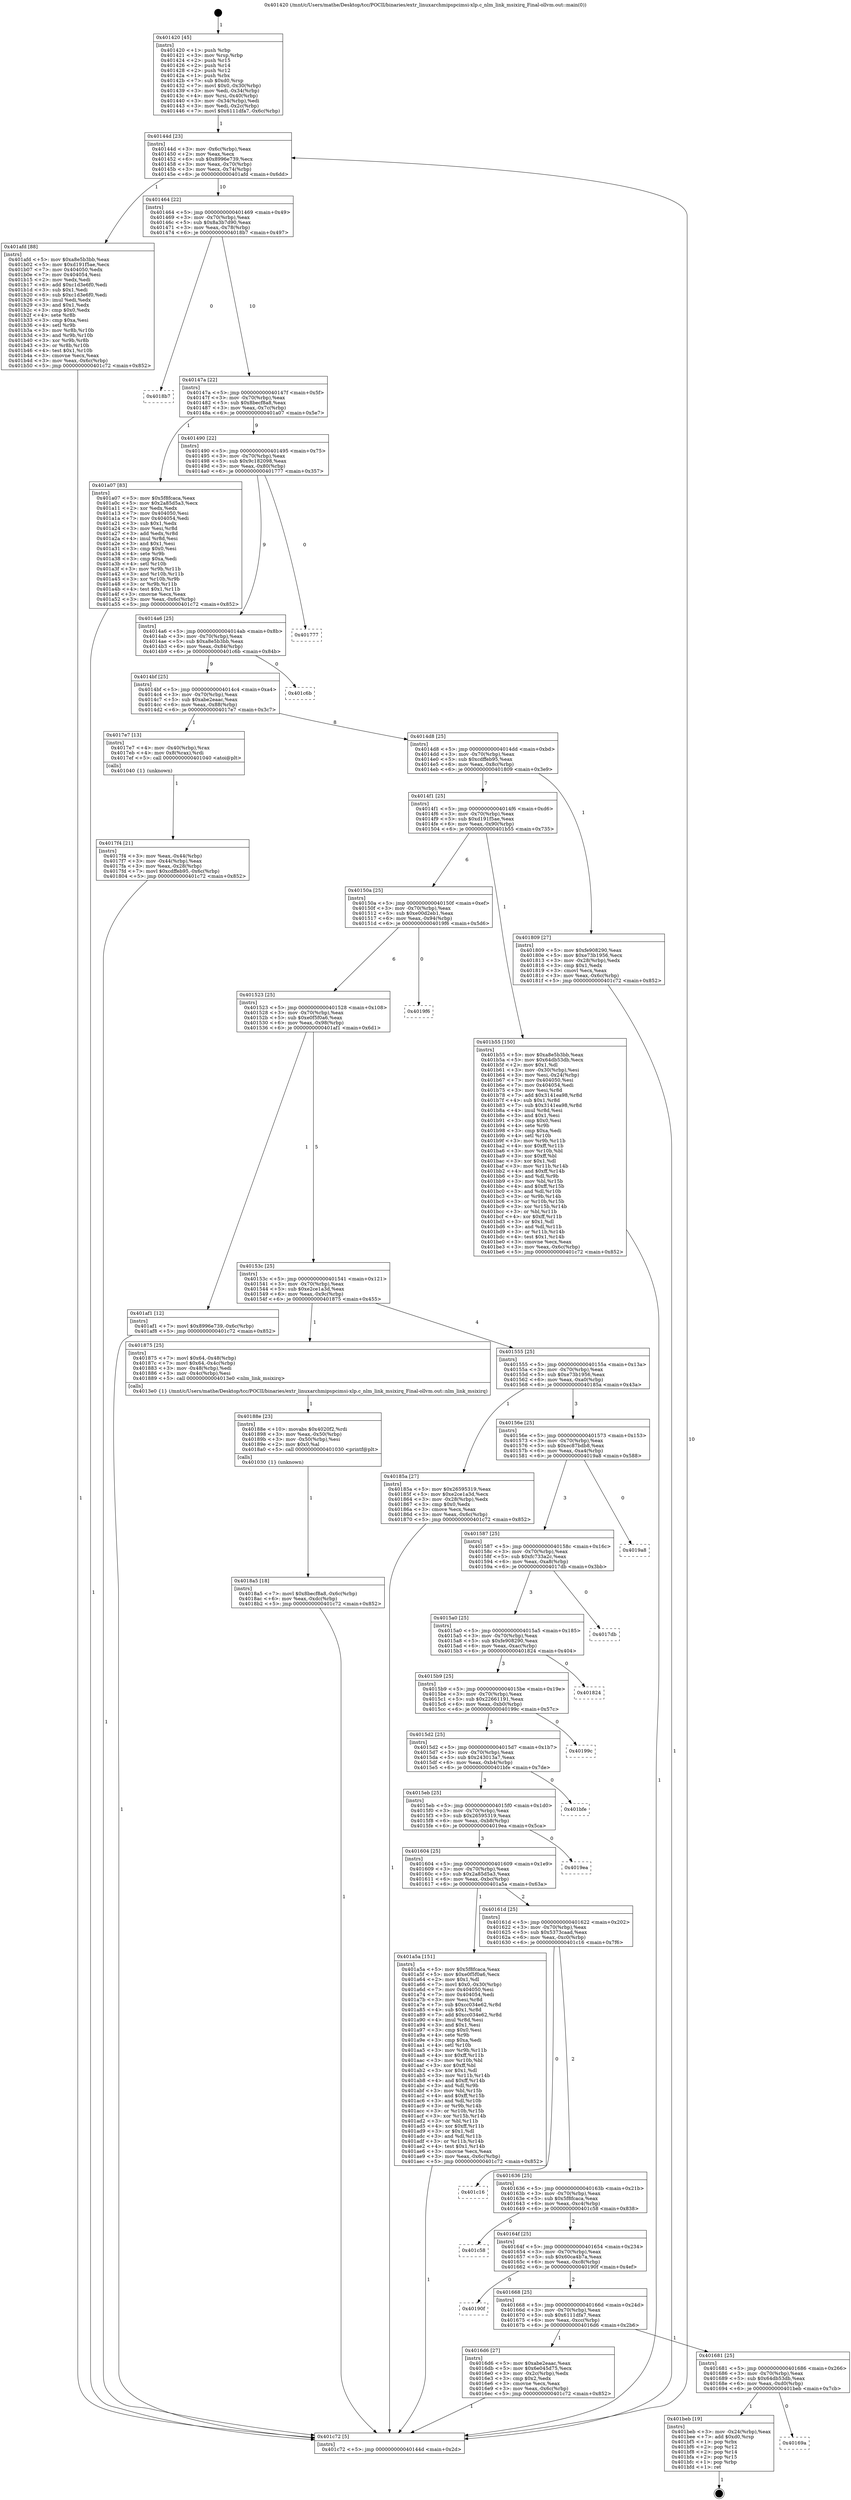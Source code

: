 digraph "0x401420" {
  label = "0x401420 (/mnt/c/Users/mathe/Desktop/tcc/POCII/binaries/extr_linuxarchmipspcimsi-xlp.c_nlm_link_msixirq_Final-ollvm.out::main(0))"
  labelloc = "t"
  node[shape=record]

  Entry [label="",width=0.3,height=0.3,shape=circle,fillcolor=black,style=filled]
  "0x40144d" [label="{
     0x40144d [23]\l
     | [instrs]\l
     &nbsp;&nbsp;0x40144d \<+3\>: mov -0x6c(%rbp),%eax\l
     &nbsp;&nbsp;0x401450 \<+2\>: mov %eax,%ecx\l
     &nbsp;&nbsp;0x401452 \<+6\>: sub $0x8996e739,%ecx\l
     &nbsp;&nbsp;0x401458 \<+3\>: mov %eax,-0x70(%rbp)\l
     &nbsp;&nbsp;0x40145b \<+3\>: mov %ecx,-0x74(%rbp)\l
     &nbsp;&nbsp;0x40145e \<+6\>: je 0000000000401afd \<main+0x6dd\>\l
  }"]
  "0x401afd" [label="{
     0x401afd [88]\l
     | [instrs]\l
     &nbsp;&nbsp;0x401afd \<+5\>: mov $0xa8e5b3bb,%eax\l
     &nbsp;&nbsp;0x401b02 \<+5\>: mov $0xd191f5ae,%ecx\l
     &nbsp;&nbsp;0x401b07 \<+7\>: mov 0x404050,%edx\l
     &nbsp;&nbsp;0x401b0e \<+7\>: mov 0x404054,%esi\l
     &nbsp;&nbsp;0x401b15 \<+2\>: mov %edx,%edi\l
     &nbsp;&nbsp;0x401b17 \<+6\>: add $0xc1d3e6f0,%edi\l
     &nbsp;&nbsp;0x401b1d \<+3\>: sub $0x1,%edi\l
     &nbsp;&nbsp;0x401b20 \<+6\>: sub $0xc1d3e6f0,%edi\l
     &nbsp;&nbsp;0x401b26 \<+3\>: imul %edi,%edx\l
     &nbsp;&nbsp;0x401b29 \<+3\>: and $0x1,%edx\l
     &nbsp;&nbsp;0x401b2c \<+3\>: cmp $0x0,%edx\l
     &nbsp;&nbsp;0x401b2f \<+4\>: sete %r8b\l
     &nbsp;&nbsp;0x401b33 \<+3\>: cmp $0xa,%esi\l
     &nbsp;&nbsp;0x401b36 \<+4\>: setl %r9b\l
     &nbsp;&nbsp;0x401b3a \<+3\>: mov %r8b,%r10b\l
     &nbsp;&nbsp;0x401b3d \<+3\>: and %r9b,%r10b\l
     &nbsp;&nbsp;0x401b40 \<+3\>: xor %r9b,%r8b\l
     &nbsp;&nbsp;0x401b43 \<+3\>: or %r8b,%r10b\l
     &nbsp;&nbsp;0x401b46 \<+4\>: test $0x1,%r10b\l
     &nbsp;&nbsp;0x401b4a \<+3\>: cmovne %ecx,%eax\l
     &nbsp;&nbsp;0x401b4d \<+3\>: mov %eax,-0x6c(%rbp)\l
     &nbsp;&nbsp;0x401b50 \<+5\>: jmp 0000000000401c72 \<main+0x852\>\l
  }"]
  "0x401464" [label="{
     0x401464 [22]\l
     | [instrs]\l
     &nbsp;&nbsp;0x401464 \<+5\>: jmp 0000000000401469 \<main+0x49\>\l
     &nbsp;&nbsp;0x401469 \<+3\>: mov -0x70(%rbp),%eax\l
     &nbsp;&nbsp;0x40146c \<+5\>: sub $0x8a3b7d90,%eax\l
     &nbsp;&nbsp;0x401471 \<+3\>: mov %eax,-0x78(%rbp)\l
     &nbsp;&nbsp;0x401474 \<+6\>: je 00000000004018b7 \<main+0x497\>\l
  }"]
  Exit [label="",width=0.3,height=0.3,shape=circle,fillcolor=black,style=filled,peripheries=2]
  "0x4018b7" [label="{
     0x4018b7\l
  }", style=dashed]
  "0x40147a" [label="{
     0x40147a [22]\l
     | [instrs]\l
     &nbsp;&nbsp;0x40147a \<+5\>: jmp 000000000040147f \<main+0x5f\>\l
     &nbsp;&nbsp;0x40147f \<+3\>: mov -0x70(%rbp),%eax\l
     &nbsp;&nbsp;0x401482 \<+5\>: sub $0x8becf8a8,%eax\l
     &nbsp;&nbsp;0x401487 \<+3\>: mov %eax,-0x7c(%rbp)\l
     &nbsp;&nbsp;0x40148a \<+6\>: je 0000000000401a07 \<main+0x5e7\>\l
  }"]
  "0x40169a" [label="{
     0x40169a\l
  }", style=dashed]
  "0x401a07" [label="{
     0x401a07 [83]\l
     | [instrs]\l
     &nbsp;&nbsp;0x401a07 \<+5\>: mov $0x5f8fcaca,%eax\l
     &nbsp;&nbsp;0x401a0c \<+5\>: mov $0x2a85d5a3,%ecx\l
     &nbsp;&nbsp;0x401a11 \<+2\>: xor %edx,%edx\l
     &nbsp;&nbsp;0x401a13 \<+7\>: mov 0x404050,%esi\l
     &nbsp;&nbsp;0x401a1a \<+7\>: mov 0x404054,%edi\l
     &nbsp;&nbsp;0x401a21 \<+3\>: sub $0x1,%edx\l
     &nbsp;&nbsp;0x401a24 \<+3\>: mov %esi,%r8d\l
     &nbsp;&nbsp;0x401a27 \<+3\>: add %edx,%r8d\l
     &nbsp;&nbsp;0x401a2a \<+4\>: imul %r8d,%esi\l
     &nbsp;&nbsp;0x401a2e \<+3\>: and $0x1,%esi\l
     &nbsp;&nbsp;0x401a31 \<+3\>: cmp $0x0,%esi\l
     &nbsp;&nbsp;0x401a34 \<+4\>: sete %r9b\l
     &nbsp;&nbsp;0x401a38 \<+3\>: cmp $0xa,%edi\l
     &nbsp;&nbsp;0x401a3b \<+4\>: setl %r10b\l
     &nbsp;&nbsp;0x401a3f \<+3\>: mov %r9b,%r11b\l
     &nbsp;&nbsp;0x401a42 \<+3\>: and %r10b,%r11b\l
     &nbsp;&nbsp;0x401a45 \<+3\>: xor %r10b,%r9b\l
     &nbsp;&nbsp;0x401a48 \<+3\>: or %r9b,%r11b\l
     &nbsp;&nbsp;0x401a4b \<+4\>: test $0x1,%r11b\l
     &nbsp;&nbsp;0x401a4f \<+3\>: cmovne %ecx,%eax\l
     &nbsp;&nbsp;0x401a52 \<+3\>: mov %eax,-0x6c(%rbp)\l
     &nbsp;&nbsp;0x401a55 \<+5\>: jmp 0000000000401c72 \<main+0x852\>\l
  }"]
  "0x401490" [label="{
     0x401490 [22]\l
     | [instrs]\l
     &nbsp;&nbsp;0x401490 \<+5\>: jmp 0000000000401495 \<main+0x75\>\l
     &nbsp;&nbsp;0x401495 \<+3\>: mov -0x70(%rbp),%eax\l
     &nbsp;&nbsp;0x401498 \<+5\>: sub $0x9c182098,%eax\l
     &nbsp;&nbsp;0x40149d \<+3\>: mov %eax,-0x80(%rbp)\l
     &nbsp;&nbsp;0x4014a0 \<+6\>: je 0000000000401777 \<main+0x357\>\l
  }"]
  "0x401beb" [label="{
     0x401beb [19]\l
     | [instrs]\l
     &nbsp;&nbsp;0x401beb \<+3\>: mov -0x24(%rbp),%eax\l
     &nbsp;&nbsp;0x401bee \<+7\>: add $0xd0,%rsp\l
     &nbsp;&nbsp;0x401bf5 \<+1\>: pop %rbx\l
     &nbsp;&nbsp;0x401bf6 \<+2\>: pop %r12\l
     &nbsp;&nbsp;0x401bf8 \<+2\>: pop %r14\l
     &nbsp;&nbsp;0x401bfa \<+2\>: pop %r15\l
     &nbsp;&nbsp;0x401bfc \<+1\>: pop %rbp\l
     &nbsp;&nbsp;0x401bfd \<+1\>: ret\l
  }"]
  "0x401777" [label="{
     0x401777\l
  }", style=dashed]
  "0x4014a6" [label="{
     0x4014a6 [25]\l
     | [instrs]\l
     &nbsp;&nbsp;0x4014a6 \<+5\>: jmp 00000000004014ab \<main+0x8b\>\l
     &nbsp;&nbsp;0x4014ab \<+3\>: mov -0x70(%rbp),%eax\l
     &nbsp;&nbsp;0x4014ae \<+5\>: sub $0xa8e5b3bb,%eax\l
     &nbsp;&nbsp;0x4014b3 \<+6\>: mov %eax,-0x84(%rbp)\l
     &nbsp;&nbsp;0x4014b9 \<+6\>: je 0000000000401c6b \<main+0x84b\>\l
  }"]
  "0x4018a5" [label="{
     0x4018a5 [18]\l
     | [instrs]\l
     &nbsp;&nbsp;0x4018a5 \<+7\>: movl $0x8becf8a8,-0x6c(%rbp)\l
     &nbsp;&nbsp;0x4018ac \<+6\>: mov %eax,-0xdc(%rbp)\l
     &nbsp;&nbsp;0x4018b2 \<+5\>: jmp 0000000000401c72 \<main+0x852\>\l
  }"]
  "0x401c6b" [label="{
     0x401c6b\l
  }", style=dashed]
  "0x4014bf" [label="{
     0x4014bf [25]\l
     | [instrs]\l
     &nbsp;&nbsp;0x4014bf \<+5\>: jmp 00000000004014c4 \<main+0xa4\>\l
     &nbsp;&nbsp;0x4014c4 \<+3\>: mov -0x70(%rbp),%eax\l
     &nbsp;&nbsp;0x4014c7 \<+5\>: sub $0xabe2eaac,%eax\l
     &nbsp;&nbsp;0x4014cc \<+6\>: mov %eax,-0x88(%rbp)\l
     &nbsp;&nbsp;0x4014d2 \<+6\>: je 00000000004017e7 \<main+0x3c7\>\l
  }"]
  "0x40188e" [label="{
     0x40188e [23]\l
     | [instrs]\l
     &nbsp;&nbsp;0x40188e \<+10\>: movabs $0x4020f2,%rdi\l
     &nbsp;&nbsp;0x401898 \<+3\>: mov %eax,-0x50(%rbp)\l
     &nbsp;&nbsp;0x40189b \<+3\>: mov -0x50(%rbp),%esi\l
     &nbsp;&nbsp;0x40189e \<+2\>: mov $0x0,%al\l
     &nbsp;&nbsp;0x4018a0 \<+5\>: call 0000000000401030 \<printf@plt\>\l
     | [calls]\l
     &nbsp;&nbsp;0x401030 \{1\} (unknown)\l
  }"]
  "0x4017e7" [label="{
     0x4017e7 [13]\l
     | [instrs]\l
     &nbsp;&nbsp;0x4017e7 \<+4\>: mov -0x40(%rbp),%rax\l
     &nbsp;&nbsp;0x4017eb \<+4\>: mov 0x8(%rax),%rdi\l
     &nbsp;&nbsp;0x4017ef \<+5\>: call 0000000000401040 \<atoi@plt\>\l
     | [calls]\l
     &nbsp;&nbsp;0x401040 \{1\} (unknown)\l
  }"]
  "0x4014d8" [label="{
     0x4014d8 [25]\l
     | [instrs]\l
     &nbsp;&nbsp;0x4014d8 \<+5\>: jmp 00000000004014dd \<main+0xbd\>\l
     &nbsp;&nbsp;0x4014dd \<+3\>: mov -0x70(%rbp),%eax\l
     &nbsp;&nbsp;0x4014e0 \<+5\>: sub $0xcdffeb95,%eax\l
     &nbsp;&nbsp;0x4014e5 \<+6\>: mov %eax,-0x8c(%rbp)\l
     &nbsp;&nbsp;0x4014eb \<+6\>: je 0000000000401809 \<main+0x3e9\>\l
  }"]
  "0x4017f4" [label="{
     0x4017f4 [21]\l
     | [instrs]\l
     &nbsp;&nbsp;0x4017f4 \<+3\>: mov %eax,-0x44(%rbp)\l
     &nbsp;&nbsp;0x4017f7 \<+3\>: mov -0x44(%rbp),%eax\l
     &nbsp;&nbsp;0x4017fa \<+3\>: mov %eax,-0x28(%rbp)\l
     &nbsp;&nbsp;0x4017fd \<+7\>: movl $0xcdffeb95,-0x6c(%rbp)\l
     &nbsp;&nbsp;0x401804 \<+5\>: jmp 0000000000401c72 \<main+0x852\>\l
  }"]
  "0x401809" [label="{
     0x401809 [27]\l
     | [instrs]\l
     &nbsp;&nbsp;0x401809 \<+5\>: mov $0xfe908290,%eax\l
     &nbsp;&nbsp;0x40180e \<+5\>: mov $0xe73b1956,%ecx\l
     &nbsp;&nbsp;0x401813 \<+3\>: mov -0x28(%rbp),%edx\l
     &nbsp;&nbsp;0x401816 \<+3\>: cmp $0x1,%edx\l
     &nbsp;&nbsp;0x401819 \<+3\>: cmovl %ecx,%eax\l
     &nbsp;&nbsp;0x40181c \<+3\>: mov %eax,-0x6c(%rbp)\l
     &nbsp;&nbsp;0x40181f \<+5\>: jmp 0000000000401c72 \<main+0x852\>\l
  }"]
  "0x4014f1" [label="{
     0x4014f1 [25]\l
     | [instrs]\l
     &nbsp;&nbsp;0x4014f1 \<+5\>: jmp 00000000004014f6 \<main+0xd6\>\l
     &nbsp;&nbsp;0x4014f6 \<+3\>: mov -0x70(%rbp),%eax\l
     &nbsp;&nbsp;0x4014f9 \<+5\>: sub $0xd191f5ae,%eax\l
     &nbsp;&nbsp;0x4014fe \<+6\>: mov %eax,-0x90(%rbp)\l
     &nbsp;&nbsp;0x401504 \<+6\>: je 0000000000401b55 \<main+0x735\>\l
  }"]
  "0x401420" [label="{
     0x401420 [45]\l
     | [instrs]\l
     &nbsp;&nbsp;0x401420 \<+1\>: push %rbp\l
     &nbsp;&nbsp;0x401421 \<+3\>: mov %rsp,%rbp\l
     &nbsp;&nbsp;0x401424 \<+2\>: push %r15\l
     &nbsp;&nbsp;0x401426 \<+2\>: push %r14\l
     &nbsp;&nbsp;0x401428 \<+2\>: push %r12\l
     &nbsp;&nbsp;0x40142a \<+1\>: push %rbx\l
     &nbsp;&nbsp;0x40142b \<+7\>: sub $0xd0,%rsp\l
     &nbsp;&nbsp;0x401432 \<+7\>: movl $0x0,-0x30(%rbp)\l
     &nbsp;&nbsp;0x401439 \<+3\>: mov %edi,-0x34(%rbp)\l
     &nbsp;&nbsp;0x40143c \<+4\>: mov %rsi,-0x40(%rbp)\l
     &nbsp;&nbsp;0x401440 \<+3\>: mov -0x34(%rbp),%edi\l
     &nbsp;&nbsp;0x401443 \<+3\>: mov %edi,-0x2c(%rbp)\l
     &nbsp;&nbsp;0x401446 \<+7\>: movl $0x6111dfa7,-0x6c(%rbp)\l
  }"]
  "0x401b55" [label="{
     0x401b55 [150]\l
     | [instrs]\l
     &nbsp;&nbsp;0x401b55 \<+5\>: mov $0xa8e5b3bb,%eax\l
     &nbsp;&nbsp;0x401b5a \<+5\>: mov $0x64db53db,%ecx\l
     &nbsp;&nbsp;0x401b5f \<+2\>: mov $0x1,%dl\l
     &nbsp;&nbsp;0x401b61 \<+3\>: mov -0x30(%rbp),%esi\l
     &nbsp;&nbsp;0x401b64 \<+3\>: mov %esi,-0x24(%rbp)\l
     &nbsp;&nbsp;0x401b67 \<+7\>: mov 0x404050,%esi\l
     &nbsp;&nbsp;0x401b6e \<+7\>: mov 0x404054,%edi\l
     &nbsp;&nbsp;0x401b75 \<+3\>: mov %esi,%r8d\l
     &nbsp;&nbsp;0x401b78 \<+7\>: add $0x3141ea98,%r8d\l
     &nbsp;&nbsp;0x401b7f \<+4\>: sub $0x1,%r8d\l
     &nbsp;&nbsp;0x401b83 \<+7\>: sub $0x3141ea98,%r8d\l
     &nbsp;&nbsp;0x401b8a \<+4\>: imul %r8d,%esi\l
     &nbsp;&nbsp;0x401b8e \<+3\>: and $0x1,%esi\l
     &nbsp;&nbsp;0x401b91 \<+3\>: cmp $0x0,%esi\l
     &nbsp;&nbsp;0x401b94 \<+4\>: sete %r9b\l
     &nbsp;&nbsp;0x401b98 \<+3\>: cmp $0xa,%edi\l
     &nbsp;&nbsp;0x401b9b \<+4\>: setl %r10b\l
     &nbsp;&nbsp;0x401b9f \<+3\>: mov %r9b,%r11b\l
     &nbsp;&nbsp;0x401ba2 \<+4\>: xor $0xff,%r11b\l
     &nbsp;&nbsp;0x401ba6 \<+3\>: mov %r10b,%bl\l
     &nbsp;&nbsp;0x401ba9 \<+3\>: xor $0xff,%bl\l
     &nbsp;&nbsp;0x401bac \<+3\>: xor $0x1,%dl\l
     &nbsp;&nbsp;0x401baf \<+3\>: mov %r11b,%r14b\l
     &nbsp;&nbsp;0x401bb2 \<+4\>: and $0xff,%r14b\l
     &nbsp;&nbsp;0x401bb6 \<+3\>: and %dl,%r9b\l
     &nbsp;&nbsp;0x401bb9 \<+3\>: mov %bl,%r15b\l
     &nbsp;&nbsp;0x401bbc \<+4\>: and $0xff,%r15b\l
     &nbsp;&nbsp;0x401bc0 \<+3\>: and %dl,%r10b\l
     &nbsp;&nbsp;0x401bc3 \<+3\>: or %r9b,%r14b\l
     &nbsp;&nbsp;0x401bc6 \<+3\>: or %r10b,%r15b\l
     &nbsp;&nbsp;0x401bc9 \<+3\>: xor %r15b,%r14b\l
     &nbsp;&nbsp;0x401bcc \<+3\>: or %bl,%r11b\l
     &nbsp;&nbsp;0x401bcf \<+4\>: xor $0xff,%r11b\l
     &nbsp;&nbsp;0x401bd3 \<+3\>: or $0x1,%dl\l
     &nbsp;&nbsp;0x401bd6 \<+3\>: and %dl,%r11b\l
     &nbsp;&nbsp;0x401bd9 \<+3\>: or %r11b,%r14b\l
     &nbsp;&nbsp;0x401bdc \<+4\>: test $0x1,%r14b\l
     &nbsp;&nbsp;0x401be0 \<+3\>: cmovne %ecx,%eax\l
     &nbsp;&nbsp;0x401be3 \<+3\>: mov %eax,-0x6c(%rbp)\l
     &nbsp;&nbsp;0x401be6 \<+5\>: jmp 0000000000401c72 \<main+0x852\>\l
  }"]
  "0x40150a" [label="{
     0x40150a [25]\l
     | [instrs]\l
     &nbsp;&nbsp;0x40150a \<+5\>: jmp 000000000040150f \<main+0xef\>\l
     &nbsp;&nbsp;0x40150f \<+3\>: mov -0x70(%rbp),%eax\l
     &nbsp;&nbsp;0x401512 \<+5\>: sub $0xe00d2eb1,%eax\l
     &nbsp;&nbsp;0x401517 \<+6\>: mov %eax,-0x94(%rbp)\l
     &nbsp;&nbsp;0x40151d \<+6\>: je 00000000004019f6 \<main+0x5d6\>\l
  }"]
  "0x401c72" [label="{
     0x401c72 [5]\l
     | [instrs]\l
     &nbsp;&nbsp;0x401c72 \<+5\>: jmp 000000000040144d \<main+0x2d\>\l
  }"]
  "0x4019f6" [label="{
     0x4019f6\l
  }", style=dashed]
  "0x401523" [label="{
     0x401523 [25]\l
     | [instrs]\l
     &nbsp;&nbsp;0x401523 \<+5\>: jmp 0000000000401528 \<main+0x108\>\l
     &nbsp;&nbsp;0x401528 \<+3\>: mov -0x70(%rbp),%eax\l
     &nbsp;&nbsp;0x40152b \<+5\>: sub $0xe0f5f0a6,%eax\l
     &nbsp;&nbsp;0x401530 \<+6\>: mov %eax,-0x98(%rbp)\l
     &nbsp;&nbsp;0x401536 \<+6\>: je 0000000000401af1 \<main+0x6d1\>\l
  }"]
  "0x401681" [label="{
     0x401681 [25]\l
     | [instrs]\l
     &nbsp;&nbsp;0x401681 \<+5\>: jmp 0000000000401686 \<main+0x266\>\l
     &nbsp;&nbsp;0x401686 \<+3\>: mov -0x70(%rbp),%eax\l
     &nbsp;&nbsp;0x401689 \<+5\>: sub $0x64db53db,%eax\l
     &nbsp;&nbsp;0x40168e \<+6\>: mov %eax,-0xd0(%rbp)\l
     &nbsp;&nbsp;0x401694 \<+6\>: je 0000000000401beb \<main+0x7cb\>\l
  }"]
  "0x401af1" [label="{
     0x401af1 [12]\l
     | [instrs]\l
     &nbsp;&nbsp;0x401af1 \<+7\>: movl $0x8996e739,-0x6c(%rbp)\l
     &nbsp;&nbsp;0x401af8 \<+5\>: jmp 0000000000401c72 \<main+0x852\>\l
  }"]
  "0x40153c" [label="{
     0x40153c [25]\l
     | [instrs]\l
     &nbsp;&nbsp;0x40153c \<+5\>: jmp 0000000000401541 \<main+0x121\>\l
     &nbsp;&nbsp;0x401541 \<+3\>: mov -0x70(%rbp),%eax\l
     &nbsp;&nbsp;0x401544 \<+5\>: sub $0xe2ce1a3d,%eax\l
     &nbsp;&nbsp;0x401549 \<+6\>: mov %eax,-0x9c(%rbp)\l
     &nbsp;&nbsp;0x40154f \<+6\>: je 0000000000401875 \<main+0x455\>\l
  }"]
  "0x4016d6" [label="{
     0x4016d6 [27]\l
     | [instrs]\l
     &nbsp;&nbsp;0x4016d6 \<+5\>: mov $0xabe2eaac,%eax\l
     &nbsp;&nbsp;0x4016db \<+5\>: mov $0x6e045d75,%ecx\l
     &nbsp;&nbsp;0x4016e0 \<+3\>: mov -0x2c(%rbp),%edx\l
     &nbsp;&nbsp;0x4016e3 \<+3\>: cmp $0x2,%edx\l
     &nbsp;&nbsp;0x4016e6 \<+3\>: cmovne %ecx,%eax\l
     &nbsp;&nbsp;0x4016e9 \<+3\>: mov %eax,-0x6c(%rbp)\l
     &nbsp;&nbsp;0x4016ec \<+5\>: jmp 0000000000401c72 \<main+0x852\>\l
  }"]
  "0x401875" [label="{
     0x401875 [25]\l
     | [instrs]\l
     &nbsp;&nbsp;0x401875 \<+7\>: movl $0x64,-0x48(%rbp)\l
     &nbsp;&nbsp;0x40187c \<+7\>: movl $0x64,-0x4c(%rbp)\l
     &nbsp;&nbsp;0x401883 \<+3\>: mov -0x48(%rbp),%edi\l
     &nbsp;&nbsp;0x401886 \<+3\>: mov -0x4c(%rbp),%esi\l
     &nbsp;&nbsp;0x401889 \<+5\>: call 00000000004013e0 \<nlm_link_msixirq\>\l
     | [calls]\l
     &nbsp;&nbsp;0x4013e0 \{1\} (/mnt/c/Users/mathe/Desktop/tcc/POCII/binaries/extr_linuxarchmipspcimsi-xlp.c_nlm_link_msixirq_Final-ollvm.out::nlm_link_msixirq)\l
  }"]
  "0x401555" [label="{
     0x401555 [25]\l
     | [instrs]\l
     &nbsp;&nbsp;0x401555 \<+5\>: jmp 000000000040155a \<main+0x13a\>\l
     &nbsp;&nbsp;0x40155a \<+3\>: mov -0x70(%rbp),%eax\l
     &nbsp;&nbsp;0x40155d \<+5\>: sub $0xe73b1956,%eax\l
     &nbsp;&nbsp;0x401562 \<+6\>: mov %eax,-0xa0(%rbp)\l
     &nbsp;&nbsp;0x401568 \<+6\>: je 000000000040185a \<main+0x43a\>\l
  }"]
  "0x401668" [label="{
     0x401668 [25]\l
     | [instrs]\l
     &nbsp;&nbsp;0x401668 \<+5\>: jmp 000000000040166d \<main+0x24d\>\l
     &nbsp;&nbsp;0x40166d \<+3\>: mov -0x70(%rbp),%eax\l
     &nbsp;&nbsp;0x401670 \<+5\>: sub $0x6111dfa7,%eax\l
     &nbsp;&nbsp;0x401675 \<+6\>: mov %eax,-0xcc(%rbp)\l
     &nbsp;&nbsp;0x40167b \<+6\>: je 00000000004016d6 \<main+0x2b6\>\l
  }"]
  "0x40185a" [label="{
     0x40185a [27]\l
     | [instrs]\l
     &nbsp;&nbsp;0x40185a \<+5\>: mov $0x26595319,%eax\l
     &nbsp;&nbsp;0x40185f \<+5\>: mov $0xe2ce1a3d,%ecx\l
     &nbsp;&nbsp;0x401864 \<+3\>: mov -0x28(%rbp),%edx\l
     &nbsp;&nbsp;0x401867 \<+3\>: cmp $0x0,%edx\l
     &nbsp;&nbsp;0x40186a \<+3\>: cmove %ecx,%eax\l
     &nbsp;&nbsp;0x40186d \<+3\>: mov %eax,-0x6c(%rbp)\l
     &nbsp;&nbsp;0x401870 \<+5\>: jmp 0000000000401c72 \<main+0x852\>\l
  }"]
  "0x40156e" [label="{
     0x40156e [25]\l
     | [instrs]\l
     &nbsp;&nbsp;0x40156e \<+5\>: jmp 0000000000401573 \<main+0x153\>\l
     &nbsp;&nbsp;0x401573 \<+3\>: mov -0x70(%rbp),%eax\l
     &nbsp;&nbsp;0x401576 \<+5\>: sub $0xec87bdb8,%eax\l
     &nbsp;&nbsp;0x40157b \<+6\>: mov %eax,-0xa4(%rbp)\l
     &nbsp;&nbsp;0x401581 \<+6\>: je 00000000004019a8 \<main+0x588\>\l
  }"]
  "0x40190f" [label="{
     0x40190f\l
  }", style=dashed]
  "0x4019a8" [label="{
     0x4019a8\l
  }", style=dashed]
  "0x401587" [label="{
     0x401587 [25]\l
     | [instrs]\l
     &nbsp;&nbsp;0x401587 \<+5\>: jmp 000000000040158c \<main+0x16c\>\l
     &nbsp;&nbsp;0x40158c \<+3\>: mov -0x70(%rbp),%eax\l
     &nbsp;&nbsp;0x40158f \<+5\>: sub $0xfc733a2c,%eax\l
     &nbsp;&nbsp;0x401594 \<+6\>: mov %eax,-0xa8(%rbp)\l
     &nbsp;&nbsp;0x40159a \<+6\>: je 00000000004017db \<main+0x3bb\>\l
  }"]
  "0x40164f" [label="{
     0x40164f [25]\l
     | [instrs]\l
     &nbsp;&nbsp;0x40164f \<+5\>: jmp 0000000000401654 \<main+0x234\>\l
     &nbsp;&nbsp;0x401654 \<+3\>: mov -0x70(%rbp),%eax\l
     &nbsp;&nbsp;0x401657 \<+5\>: sub $0x60ca4b7a,%eax\l
     &nbsp;&nbsp;0x40165c \<+6\>: mov %eax,-0xc8(%rbp)\l
     &nbsp;&nbsp;0x401662 \<+6\>: je 000000000040190f \<main+0x4ef\>\l
  }"]
  "0x4017db" [label="{
     0x4017db\l
  }", style=dashed]
  "0x4015a0" [label="{
     0x4015a0 [25]\l
     | [instrs]\l
     &nbsp;&nbsp;0x4015a0 \<+5\>: jmp 00000000004015a5 \<main+0x185\>\l
     &nbsp;&nbsp;0x4015a5 \<+3\>: mov -0x70(%rbp),%eax\l
     &nbsp;&nbsp;0x4015a8 \<+5\>: sub $0xfe908290,%eax\l
     &nbsp;&nbsp;0x4015ad \<+6\>: mov %eax,-0xac(%rbp)\l
     &nbsp;&nbsp;0x4015b3 \<+6\>: je 0000000000401824 \<main+0x404\>\l
  }"]
  "0x401c58" [label="{
     0x401c58\l
  }", style=dashed]
  "0x401824" [label="{
     0x401824\l
  }", style=dashed]
  "0x4015b9" [label="{
     0x4015b9 [25]\l
     | [instrs]\l
     &nbsp;&nbsp;0x4015b9 \<+5\>: jmp 00000000004015be \<main+0x19e\>\l
     &nbsp;&nbsp;0x4015be \<+3\>: mov -0x70(%rbp),%eax\l
     &nbsp;&nbsp;0x4015c1 \<+5\>: sub $0x22661191,%eax\l
     &nbsp;&nbsp;0x4015c6 \<+6\>: mov %eax,-0xb0(%rbp)\l
     &nbsp;&nbsp;0x4015cc \<+6\>: je 000000000040199c \<main+0x57c\>\l
  }"]
  "0x401636" [label="{
     0x401636 [25]\l
     | [instrs]\l
     &nbsp;&nbsp;0x401636 \<+5\>: jmp 000000000040163b \<main+0x21b\>\l
     &nbsp;&nbsp;0x40163b \<+3\>: mov -0x70(%rbp),%eax\l
     &nbsp;&nbsp;0x40163e \<+5\>: sub $0x5f8fcaca,%eax\l
     &nbsp;&nbsp;0x401643 \<+6\>: mov %eax,-0xc4(%rbp)\l
     &nbsp;&nbsp;0x401649 \<+6\>: je 0000000000401c58 \<main+0x838\>\l
  }"]
  "0x40199c" [label="{
     0x40199c\l
  }", style=dashed]
  "0x4015d2" [label="{
     0x4015d2 [25]\l
     | [instrs]\l
     &nbsp;&nbsp;0x4015d2 \<+5\>: jmp 00000000004015d7 \<main+0x1b7\>\l
     &nbsp;&nbsp;0x4015d7 \<+3\>: mov -0x70(%rbp),%eax\l
     &nbsp;&nbsp;0x4015da \<+5\>: sub $0x243013a7,%eax\l
     &nbsp;&nbsp;0x4015df \<+6\>: mov %eax,-0xb4(%rbp)\l
     &nbsp;&nbsp;0x4015e5 \<+6\>: je 0000000000401bfe \<main+0x7de\>\l
  }"]
  "0x401c16" [label="{
     0x401c16\l
  }", style=dashed]
  "0x401bfe" [label="{
     0x401bfe\l
  }", style=dashed]
  "0x4015eb" [label="{
     0x4015eb [25]\l
     | [instrs]\l
     &nbsp;&nbsp;0x4015eb \<+5\>: jmp 00000000004015f0 \<main+0x1d0\>\l
     &nbsp;&nbsp;0x4015f0 \<+3\>: mov -0x70(%rbp),%eax\l
     &nbsp;&nbsp;0x4015f3 \<+5\>: sub $0x26595319,%eax\l
     &nbsp;&nbsp;0x4015f8 \<+6\>: mov %eax,-0xb8(%rbp)\l
     &nbsp;&nbsp;0x4015fe \<+6\>: je 00000000004019ea \<main+0x5ca\>\l
  }"]
  "0x40161d" [label="{
     0x40161d [25]\l
     | [instrs]\l
     &nbsp;&nbsp;0x40161d \<+5\>: jmp 0000000000401622 \<main+0x202\>\l
     &nbsp;&nbsp;0x401622 \<+3\>: mov -0x70(%rbp),%eax\l
     &nbsp;&nbsp;0x401625 \<+5\>: sub $0x5373caad,%eax\l
     &nbsp;&nbsp;0x40162a \<+6\>: mov %eax,-0xc0(%rbp)\l
     &nbsp;&nbsp;0x401630 \<+6\>: je 0000000000401c16 \<main+0x7f6\>\l
  }"]
  "0x4019ea" [label="{
     0x4019ea\l
  }", style=dashed]
  "0x401604" [label="{
     0x401604 [25]\l
     | [instrs]\l
     &nbsp;&nbsp;0x401604 \<+5\>: jmp 0000000000401609 \<main+0x1e9\>\l
     &nbsp;&nbsp;0x401609 \<+3\>: mov -0x70(%rbp),%eax\l
     &nbsp;&nbsp;0x40160c \<+5\>: sub $0x2a85d5a3,%eax\l
     &nbsp;&nbsp;0x401611 \<+6\>: mov %eax,-0xbc(%rbp)\l
     &nbsp;&nbsp;0x401617 \<+6\>: je 0000000000401a5a \<main+0x63a\>\l
  }"]
  "0x401a5a" [label="{
     0x401a5a [151]\l
     | [instrs]\l
     &nbsp;&nbsp;0x401a5a \<+5\>: mov $0x5f8fcaca,%eax\l
     &nbsp;&nbsp;0x401a5f \<+5\>: mov $0xe0f5f0a6,%ecx\l
     &nbsp;&nbsp;0x401a64 \<+2\>: mov $0x1,%dl\l
     &nbsp;&nbsp;0x401a66 \<+7\>: movl $0x0,-0x30(%rbp)\l
     &nbsp;&nbsp;0x401a6d \<+7\>: mov 0x404050,%esi\l
     &nbsp;&nbsp;0x401a74 \<+7\>: mov 0x404054,%edi\l
     &nbsp;&nbsp;0x401a7b \<+3\>: mov %esi,%r8d\l
     &nbsp;&nbsp;0x401a7e \<+7\>: sub $0xcc034e62,%r8d\l
     &nbsp;&nbsp;0x401a85 \<+4\>: sub $0x1,%r8d\l
     &nbsp;&nbsp;0x401a89 \<+7\>: add $0xcc034e62,%r8d\l
     &nbsp;&nbsp;0x401a90 \<+4\>: imul %r8d,%esi\l
     &nbsp;&nbsp;0x401a94 \<+3\>: and $0x1,%esi\l
     &nbsp;&nbsp;0x401a97 \<+3\>: cmp $0x0,%esi\l
     &nbsp;&nbsp;0x401a9a \<+4\>: sete %r9b\l
     &nbsp;&nbsp;0x401a9e \<+3\>: cmp $0xa,%edi\l
     &nbsp;&nbsp;0x401aa1 \<+4\>: setl %r10b\l
     &nbsp;&nbsp;0x401aa5 \<+3\>: mov %r9b,%r11b\l
     &nbsp;&nbsp;0x401aa8 \<+4\>: xor $0xff,%r11b\l
     &nbsp;&nbsp;0x401aac \<+3\>: mov %r10b,%bl\l
     &nbsp;&nbsp;0x401aaf \<+3\>: xor $0xff,%bl\l
     &nbsp;&nbsp;0x401ab2 \<+3\>: xor $0x1,%dl\l
     &nbsp;&nbsp;0x401ab5 \<+3\>: mov %r11b,%r14b\l
     &nbsp;&nbsp;0x401ab8 \<+4\>: and $0xff,%r14b\l
     &nbsp;&nbsp;0x401abc \<+3\>: and %dl,%r9b\l
     &nbsp;&nbsp;0x401abf \<+3\>: mov %bl,%r15b\l
     &nbsp;&nbsp;0x401ac2 \<+4\>: and $0xff,%r15b\l
     &nbsp;&nbsp;0x401ac6 \<+3\>: and %dl,%r10b\l
     &nbsp;&nbsp;0x401ac9 \<+3\>: or %r9b,%r14b\l
     &nbsp;&nbsp;0x401acc \<+3\>: or %r10b,%r15b\l
     &nbsp;&nbsp;0x401acf \<+3\>: xor %r15b,%r14b\l
     &nbsp;&nbsp;0x401ad2 \<+3\>: or %bl,%r11b\l
     &nbsp;&nbsp;0x401ad5 \<+4\>: xor $0xff,%r11b\l
     &nbsp;&nbsp;0x401ad9 \<+3\>: or $0x1,%dl\l
     &nbsp;&nbsp;0x401adc \<+3\>: and %dl,%r11b\l
     &nbsp;&nbsp;0x401adf \<+3\>: or %r11b,%r14b\l
     &nbsp;&nbsp;0x401ae2 \<+4\>: test $0x1,%r14b\l
     &nbsp;&nbsp;0x401ae6 \<+3\>: cmovne %ecx,%eax\l
     &nbsp;&nbsp;0x401ae9 \<+3\>: mov %eax,-0x6c(%rbp)\l
     &nbsp;&nbsp;0x401aec \<+5\>: jmp 0000000000401c72 \<main+0x852\>\l
  }"]
  Entry -> "0x401420" [label=" 1"]
  "0x40144d" -> "0x401afd" [label=" 1"]
  "0x40144d" -> "0x401464" [label=" 10"]
  "0x401beb" -> Exit [label=" 1"]
  "0x401464" -> "0x4018b7" [label=" 0"]
  "0x401464" -> "0x40147a" [label=" 10"]
  "0x401681" -> "0x40169a" [label=" 0"]
  "0x40147a" -> "0x401a07" [label=" 1"]
  "0x40147a" -> "0x401490" [label=" 9"]
  "0x401681" -> "0x401beb" [label=" 1"]
  "0x401490" -> "0x401777" [label=" 0"]
  "0x401490" -> "0x4014a6" [label=" 9"]
  "0x401b55" -> "0x401c72" [label=" 1"]
  "0x4014a6" -> "0x401c6b" [label=" 0"]
  "0x4014a6" -> "0x4014bf" [label=" 9"]
  "0x401afd" -> "0x401c72" [label=" 1"]
  "0x4014bf" -> "0x4017e7" [label=" 1"]
  "0x4014bf" -> "0x4014d8" [label=" 8"]
  "0x401af1" -> "0x401c72" [label=" 1"]
  "0x4014d8" -> "0x401809" [label=" 1"]
  "0x4014d8" -> "0x4014f1" [label=" 7"]
  "0x401a5a" -> "0x401c72" [label=" 1"]
  "0x4014f1" -> "0x401b55" [label=" 1"]
  "0x4014f1" -> "0x40150a" [label=" 6"]
  "0x401a07" -> "0x401c72" [label=" 1"]
  "0x40150a" -> "0x4019f6" [label=" 0"]
  "0x40150a" -> "0x401523" [label=" 6"]
  "0x4018a5" -> "0x401c72" [label=" 1"]
  "0x401523" -> "0x401af1" [label=" 1"]
  "0x401523" -> "0x40153c" [label=" 5"]
  "0x40188e" -> "0x4018a5" [label=" 1"]
  "0x40153c" -> "0x401875" [label=" 1"]
  "0x40153c" -> "0x401555" [label=" 4"]
  "0x401875" -> "0x40188e" [label=" 1"]
  "0x401555" -> "0x40185a" [label=" 1"]
  "0x401555" -> "0x40156e" [label=" 3"]
  "0x401809" -> "0x401c72" [label=" 1"]
  "0x40156e" -> "0x4019a8" [label=" 0"]
  "0x40156e" -> "0x401587" [label=" 3"]
  "0x4017f4" -> "0x401c72" [label=" 1"]
  "0x401587" -> "0x4017db" [label=" 0"]
  "0x401587" -> "0x4015a0" [label=" 3"]
  "0x401c72" -> "0x40144d" [label=" 10"]
  "0x4015a0" -> "0x401824" [label=" 0"]
  "0x4015a0" -> "0x4015b9" [label=" 3"]
  "0x401420" -> "0x40144d" [label=" 1"]
  "0x4015b9" -> "0x40199c" [label=" 0"]
  "0x4015b9" -> "0x4015d2" [label=" 3"]
  "0x401668" -> "0x401681" [label=" 1"]
  "0x4015d2" -> "0x401bfe" [label=" 0"]
  "0x4015d2" -> "0x4015eb" [label=" 3"]
  "0x401668" -> "0x4016d6" [label=" 1"]
  "0x4015eb" -> "0x4019ea" [label=" 0"]
  "0x4015eb" -> "0x401604" [label=" 3"]
  "0x40164f" -> "0x401668" [label=" 2"]
  "0x401604" -> "0x401a5a" [label=" 1"]
  "0x401604" -> "0x40161d" [label=" 2"]
  "0x40185a" -> "0x401c72" [label=" 1"]
  "0x40161d" -> "0x401c16" [label=" 0"]
  "0x40161d" -> "0x401636" [label=" 2"]
  "0x4016d6" -> "0x401c72" [label=" 1"]
  "0x401636" -> "0x401c58" [label=" 0"]
  "0x401636" -> "0x40164f" [label=" 2"]
  "0x4017e7" -> "0x4017f4" [label=" 1"]
  "0x40164f" -> "0x40190f" [label=" 0"]
}
